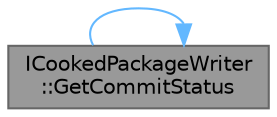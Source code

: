 digraph "ICookedPackageWriter::GetCommitStatus"
{
 // INTERACTIVE_SVG=YES
 // LATEX_PDF_SIZE
  bgcolor="transparent";
  edge [fontname=Helvetica,fontsize=10,labelfontname=Helvetica,labelfontsize=10];
  node [fontname=Helvetica,fontsize=10,shape=box,height=0.2,width=0.4];
  rankdir="LR";
  Node1 [id="Node000001",label="ICookedPackageWriter\l::GetCommitStatus",height=0.2,width=0.4,color="gray40", fillcolor="grey60", style="filled", fontcolor="black",tooltip="Report commit status for the given package."];
  Node1 -> Node1 [id="edge1_Node000001_Node000001",color="steelblue1",style="solid",tooltip=" "];
}
